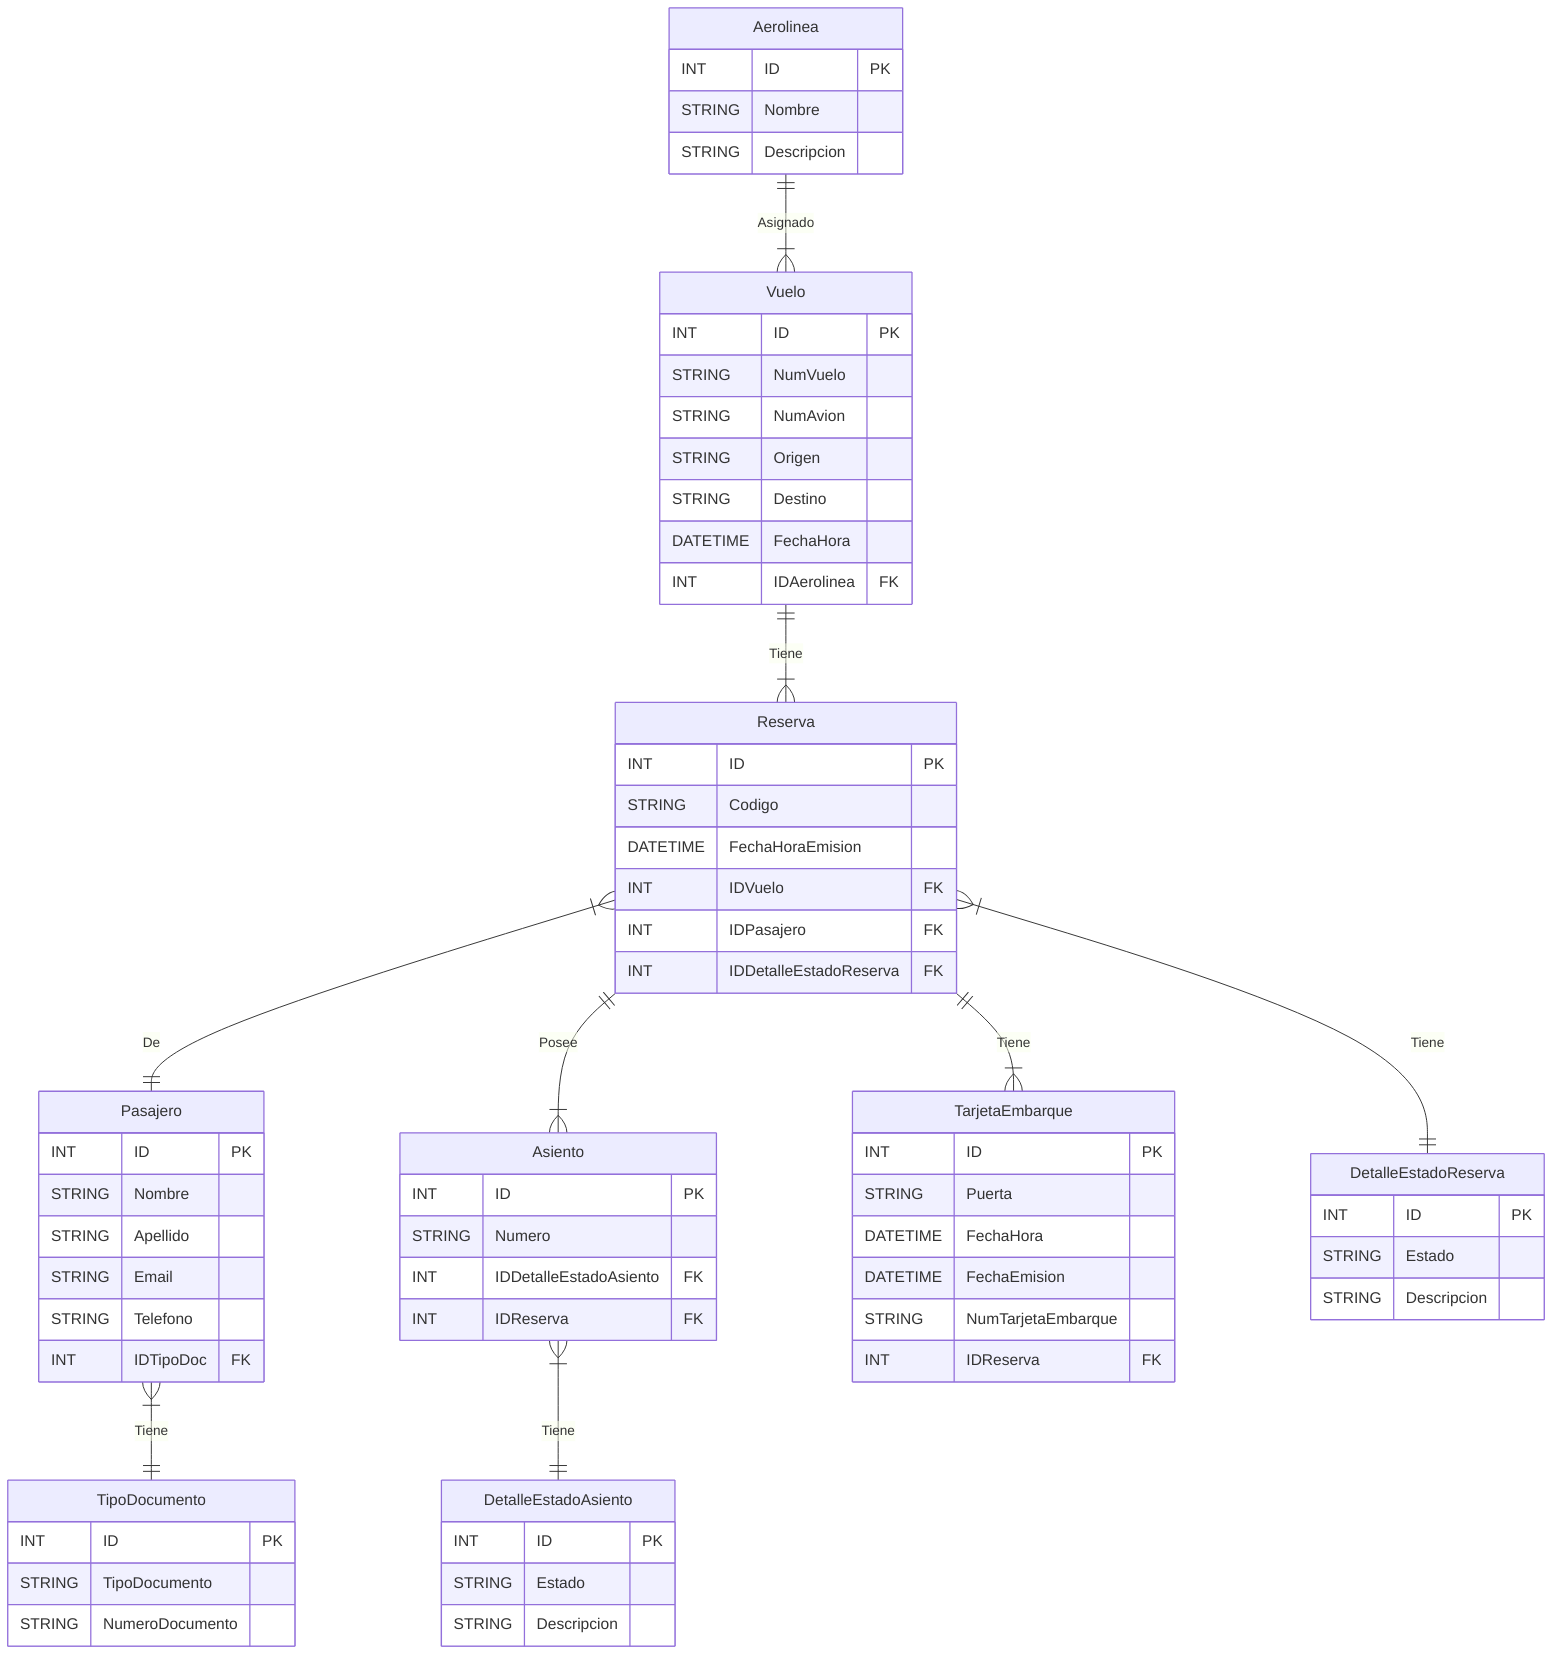 erDiagram

    Aerolinea{
        INT ID PK
        STRING Nombre
        STRING Descripcion
    }

    Reserva{
        INT ID PK
        STRING Codigo
        DATETIME FechaHoraEmision
        INT IDVuelo FK
        INT IDPasajero FK
        INT IDDetalleEstadoReserva FK
    }
    
    Vuelo{
        INT ID PK
        STRING NumVuelo
        STRING NumAvion
        STRING Origen
        STRING Destino
        DATETIME FechaHora
        INT IDAerolinea FK
    } 

    Pasajero{
        INT ID PK
        STRING Nombre
        STRING Apellido
        STRING Email
        STRING Telefono
        INT IDTipoDoc FK
    }

    Asiento{
        INT ID PK
        STRING Numero
        INT IDDetalleEstadoAsiento FK
        INT IDReserva FK
    }

    TarjetaEmbarque{
        INT ID PK
        STRING Puerta
        DATETIME FechaHora
        DATETIME FechaEmision
        STRING NumTarjetaEmbarque
        INT IDReserva FK
    }

    DetalleEstadoAsiento{
        INT ID PK
        STRING Estado
        STRING Descripcion
    }

    DetalleEstadoReserva{
        INT ID PK
        STRING Estado
        STRING Descripcion
    }

    TipoDocumento{
        INT ID PK
        STRING TipoDocumento
        STRING NumeroDocumento
    }

    Asiento }|--|| DetalleEstadoAsiento : Tiene    
    Reserva ||--|{ TarjetaEmbarque : Tiene
    Reserva }|--|| Pasajero : De
    Reserva ||--|{ Asiento : Posee
    Reserva }|--|| DetalleEstadoReserva : Tiene
    Vuelo ||--|{ Reserva : Tiene
    Pasajero }|--|| TipoDocumento : Tiene
    Aerolinea ||--|{ Vuelo : Asignado